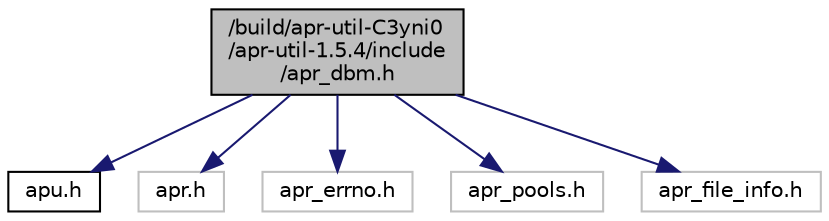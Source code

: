 digraph "/build/apr-util-C3yni0/apr-util-1.5.4/include/apr_dbm.h"
{
  edge [fontname="Helvetica",fontsize="10",labelfontname="Helvetica",labelfontsize="10"];
  node [fontname="Helvetica",fontsize="10",shape=record];
  Node1 [label="/build/apr-util-C3yni0\l/apr-util-1.5.4/include\l/apr_dbm.h",height=0.2,width=0.4,color="black", fillcolor="grey75", style="filled", fontcolor="black"];
  Node1 -> Node2 [color="midnightblue",fontsize="10",style="solid",fontname="Helvetica"];
  Node2 [label="apu.h",height=0.2,width=0.4,color="black", fillcolor="white", style="filled",URL="$apu_8h_source.html"];
  Node1 -> Node3 [color="midnightblue",fontsize="10",style="solid",fontname="Helvetica"];
  Node3 [label="apr.h",height=0.2,width=0.4,color="grey75", fillcolor="white", style="filled"];
  Node1 -> Node4 [color="midnightblue",fontsize="10",style="solid",fontname="Helvetica"];
  Node4 [label="apr_errno.h",height=0.2,width=0.4,color="grey75", fillcolor="white", style="filled"];
  Node1 -> Node5 [color="midnightblue",fontsize="10",style="solid",fontname="Helvetica"];
  Node5 [label="apr_pools.h",height=0.2,width=0.4,color="grey75", fillcolor="white", style="filled"];
  Node1 -> Node6 [color="midnightblue",fontsize="10",style="solid",fontname="Helvetica"];
  Node6 [label="apr_file_info.h",height=0.2,width=0.4,color="grey75", fillcolor="white", style="filled"];
}
